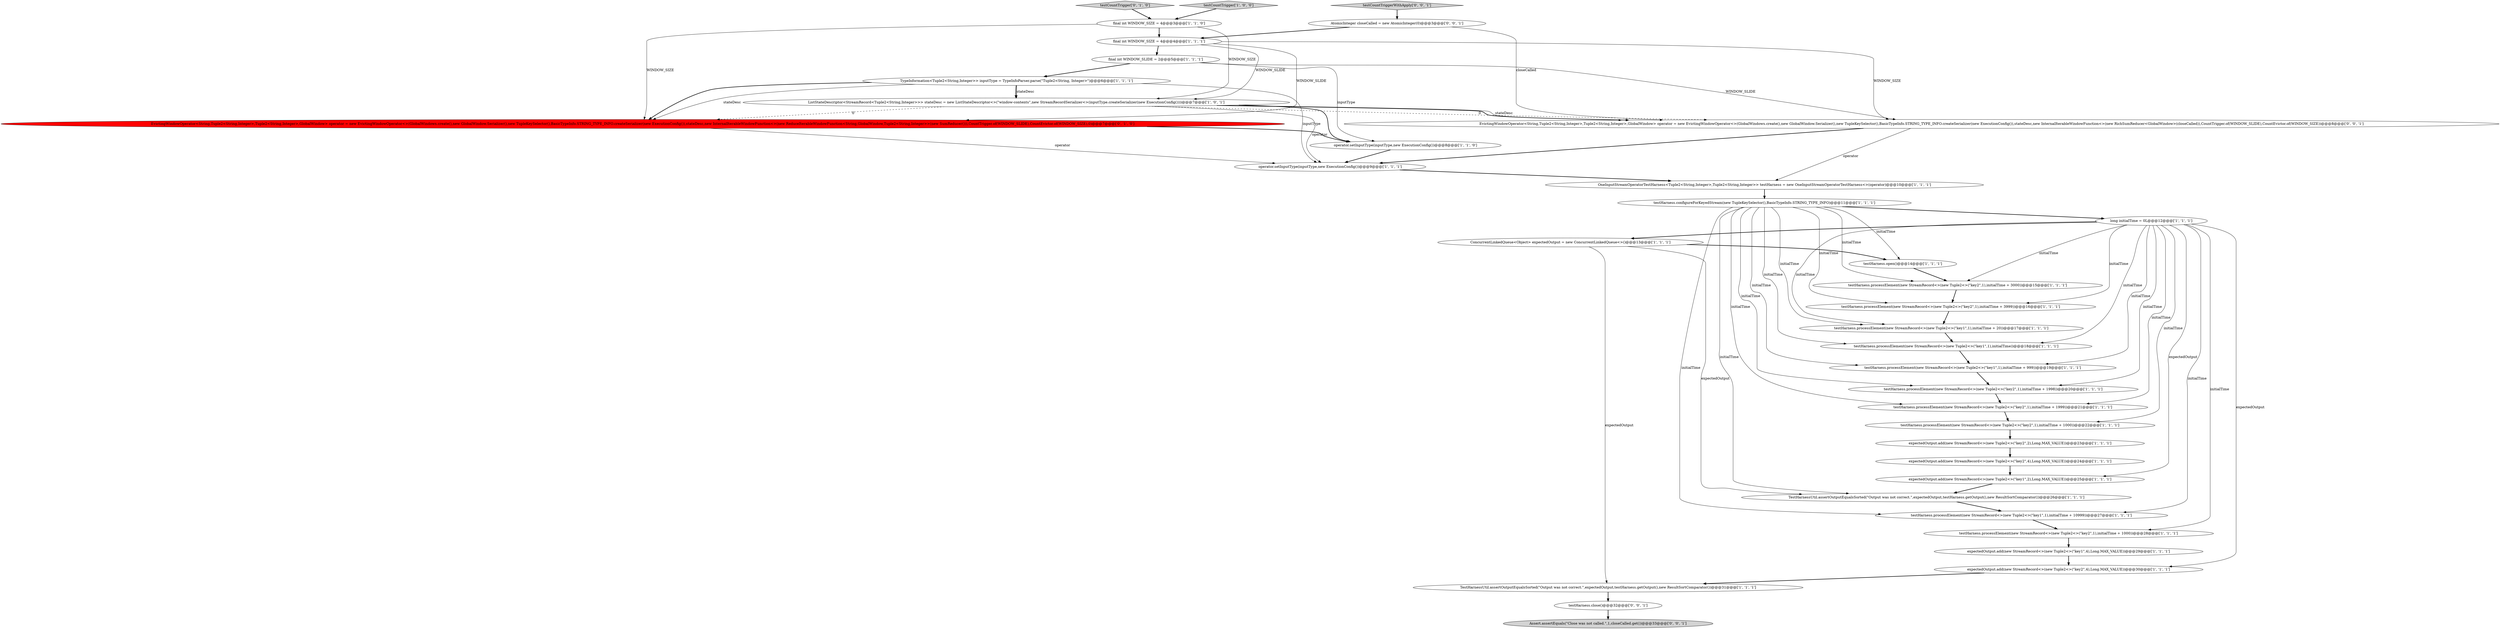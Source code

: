 digraph {
1 [style = filled, label = "ConcurrentLinkedQueue<Object> expectedOutput = new ConcurrentLinkedQueue<>()@@@13@@@['1', '1', '1']", fillcolor = white, shape = ellipse image = "AAA0AAABBB1BBB"];
5 [style = filled, label = "testHarness.processElement(new StreamRecord<>(new Tuple2<>(\"key1\",1),initialTime + 10999))@@@27@@@['1', '1', '1']", fillcolor = white, shape = ellipse image = "AAA0AAABBB1BBB"];
2 [style = filled, label = "testHarness.processElement(new StreamRecord<>(new Tuple2<>(\"key2\",1),initialTime + 1000))@@@22@@@['1', '1', '1']", fillcolor = white, shape = ellipse image = "AAA0AAABBB1BBB"];
28 [style = filled, label = "testHarness.processElement(new StreamRecord<>(new Tuple2<>(\"key2\",1),initialTime + 1000))@@@28@@@['1', '1', '1']", fillcolor = white, shape = ellipse image = "AAA0AAABBB1BBB"];
30 [style = filled, label = "testCountTrigger['0', '1', '0']", fillcolor = lightgray, shape = diamond image = "AAA0AAABBB2BBB"];
33 [style = filled, label = "Assert.assertEquals(\"Close was not called.\",1,closeCalled.get())@@@33@@@['0', '0', '1']", fillcolor = lightgray, shape = ellipse image = "AAA0AAABBB3BBB"];
6 [style = filled, label = "testHarness.configureForKeyedStream(new TupleKeySelector(),BasicTypeInfo.STRING_TYPE_INFO)@@@11@@@['1', '1', '1']", fillcolor = white, shape = ellipse image = "AAA0AAABBB1BBB"];
14 [style = filled, label = "expectedOutput.add(new StreamRecord<>(new Tuple2<>(\"key2\",4),Long.MAX_VALUE))@@@30@@@['1', '1', '1']", fillcolor = white, shape = ellipse image = "AAA0AAABBB1BBB"];
26 [style = filled, label = "operator.setInputType(inputType,new ExecutionConfig())@@@9@@@['1', '1', '1']", fillcolor = white, shape = ellipse image = "AAA0AAABBB1BBB"];
23 [style = filled, label = "testHarness.open()@@@14@@@['1', '1', '1']", fillcolor = white, shape = ellipse image = "AAA0AAABBB1BBB"];
31 [style = filled, label = "EvictingWindowOperator<String,Tuple2<String,Integer>,Tuple2<String,Integer>,GlobalWindow> operator = new EvictingWindowOperator<>(GlobalWindows.create(),new GlobalWindow.Serializer(),new TupleKeySelector(),BasicTypeInfo.STRING_TYPE_INFO.createSerializer(new ExecutionConfig()),stateDesc,new InternalIterableWindowFunction<>(new ReduceIterableWindowFunction<String,GlobalWindow,Tuple2<String,Integer>>(new SumReducer())),CountTrigger.of(WINDOW_SLIDE),CountEvictor.of(WINDOW_SIZE),0)@@@7@@@['0', '1', '0']", fillcolor = red, shape = ellipse image = "AAA1AAABBB2BBB"];
12 [style = filled, label = "final int WINDOW_SIZE = 4@@@3@@@['1', '1', '0']", fillcolor = white, shape = ellipse image = "AAA0AAABBB1BBB"];
22 [style = filled, label = "testHarness.processElement(new StreamRecord<>(new Tuple2<>(\"key2\",1),initialTime + 3000))@@@15@@@['1', '1', '1']", fillcolor = white, shape = ellipse image = "AAA0AAABBB1BBB"];
27 [style = filled, label = "testHarness.processElement(new StreamRecord<>(new Tuple2<>(\"key2\",1),initialTime + 1998))@@@20@@@['1', '1', '1']", fillcolor = white, shape = ellipse image = "AAA0AAABBB1BBB"];
18 [style = filled, label = "expectedOutput.add(new StreamRecord<>(new Tuple2<>(\"key2\",2),Long.MAX_VALUE))@@@23@@@['1', '1', '1']", fillcolor = white, shape = ellipse image = "AAA0AAABBB1BBB"];
3 [style = filled, label = "expectedOutput.add(new StreamRecord<>(new Tuple2<>(\"key2\",4),Long.MAX_VALUE))@@@24@@@['1', '1', '1']", fillcolor = white, shape = ellipse image = "AAA0AAABBB1BBB"];
9 [style = filled, label = "TestHarnessUtil.assertOutputEqualsSorted(\"Output was not correct.\",expectedOutput,testHarness.getOutput(),new ResultSortComparator())@@@26@@@['1', '1', '1']", fillcolor = white, shape = ellipse image = "AAA0AAABBB1BBB"];
15 [style = filled, label = "TypeInformation<Tuple2<String,Integer>> inputType = TypeInfoParser.parse(\"Tuple2<String, Integer>\")@@@6@@@['1', '1', '1']", fillcolor = white, shape = ellipse image = "AAA0AAABBB1BBB"];
11 [style = filled, label = "ListStateDescriptor<StreamRecord<Tuple2<String,Integer>>> stateDesc = new ListStateDescriptor<>(\"window-contents\",new StreamRecordSerializer<>(inputType.createSerializer(new ExecutionConfig())))@@@7@@@['1', '0', '1']", fillcolor = white, shape = ellipse image = "AAA0AAABBB1BBB"];
35 [style = filled, label = "AtomicInteger closeCalled = new AtomicInteger(0)@@@3@@@['0', '0', '1']", fillcolor = white, shape = ellipse image = "AAA0AAABBB3BBB"];
8 [style = filled, label = "testHarness.processElement(new StreamRecord<>(new Tuple2<>(\"key1\",1),initialTime + 20))@@@17@@@['1', '1', '1']", fillcolor = white, shape = ellipse image = "AAA0AAABBB1BBB"];
7 [style = filled, label = "operator.setInputType(inputType,new ExecutionConfig())@@@8@@@['1', '1', '0']", fillcolor = white, shape = ellipse image = "AAA0AAABBB1BBB"];
17 [style = filled, label = "testCountTrigger['1', '0', '0']", fillcolor = lightgray, shape = diamond image = "AAA0AAABBB1BBB"];
10 [style = filled, label = "testHarness.processElement(new StreamRecord<>(new Tuple2<>(\"key1\",1),initialTime + 999))@@@19@@@['1', '1', '1']", fillcolor = white, shape = ellipse image = "AAA0AAABBB1BBB"];
24 [style = filled, label = "testHarness.processElement(new StreamRecord<>(new Tuple2<>(\"key2\",1),initialTime + 1999))@@@21@@@['1', '1', '1']", fillcolor = white, shape = ellipse image = "AAA0AAABBB1BBB"];
34 [style = filled, label = "testCountTriggerWithApply['0', '0', '1']", fillcolor = lightgray, shape = diamond image = "AAA0AAABBB3BBB"];
4 [style = filled, label = "testHarness.processElement(new StreamRecord<>(new Tuple2<>(\"key1\",1),initialTime))@@@18@@@['1', '1', '1']", fillcolor = white, shape = ellipse image = "AAA0AAABBB1BBB"];
13 [style = filled, label = "expectedOutput.add(new StreamRecord<>(new Tuple2<>(\"key1\",2),Long.MAX_VALUE))@@@25@@@['1', '1', '1']", fillcolor = white, shape = ellipse image = "AAA0AAABBB1BBB"];
20 [style = filled, label = "expectedOutput.add(new StreamRecord<>(new Tuple2<>(\"key1\",4),Long.MAX_VALUE))@@@29@@@['1', '1', '1']", fillcolor = white, shape = ellipse image = "AAA0AAABBB1BBB"];
19 [style = filled, label = "long initialTime = 0L@@@12@@@['1', '1', '1']", fillcolor = white, shape = ellipse image = "AAA0AAABBB1BBB"];
21 [style = filled, label = "final int WINDOW_SLIDE = 2@@@5@@@['1', '1', '1']", fillcolor = white, shape = ellipse image = "AAA0AAABBB1BBB"];
0 [style = filled, label = "testHarness.processElement(new StreamRecord<>(new Tuple2<>(\"key2\",1),initialTime + 3999))@@@16@@@['1', '1', '1']", fillcolor = white, shape = ellipse image = "AAA0AAABBB1BBB"];
32 [style = filled, label = "EvictingWindowOperator<String,Tuple2<String,Integer>,Tuple2<String,Integer>,GlobalWindow> operator = new EvictingWindowOperator<>(GlobalWindows.create(),new GlobalWindow.Serializer(),new TupleKeySelector(),BasicTypeInfo.STRING_TYPE_INFO.createSerializer(new ExecutionConfig()),stateDesc,new InternalIterableWindowFunction<>(new RichSumReducer<GlobalWindow>(closeCalled)),CountTrigger.of(WINDOW_SLIDE),CountEvictor.of(WINDOW_SIZE))@@@8@@@['0', '0', '1']", fillcolor = white, shape = ellipse image = "AAA0AAABBB3BBB"];
16 [style = filled, label = "TestHarnessUtil.assertOutputEqualsSorted(\"Output was not correct.\",expectedOutput,testHarness.getOutput(),new ResultSortComparator())@@@31@@@['1', '1', '1']", fillcolor = white, shape = ellipse image = "AAA0AAABBB1BBB"];
36 [style = filled, label = "testHarness.close()@@@32@@@['0', '0', '1']", fillcolor = white, shape = ellipse image = "AAA0AAABBB3BBB"];
29 [style = filled, label = "OneInputStreamOperatorTestHarness<Tuple2<String,Integer>,Tuple2<String,Integer>> testHarness = new OneInputStreamOperatorTestHarness<>(operator)@@@10@@@['1', '1', '1']", fillcolor = white, shape = ellipse image = "AAA0AAABBB1BBB"];
25 [style = filled, label = "final int WINDOW_SIZE = 4@@@4@@@['1', '1', '1']", fillcolor = white, shape = ellipse image = "AAA0AAABBB1BBB"];
6->4 [style = solid, label="initialTime"];
14->16 [style = bold, label=""];
4->10 [style = bold, label=""];
11->32 [style = dashed, label="0"];
18->3 [style = bold, label=""];
16->36 [style = bold, label=""];
21->7 [style = solid, label="inputType"];
25->11 [style = solid, label="WINDOW_SLIDE"];
6->0 [style = solid, label="initialTime"];
19->14 [style = solid, label="expectedOutput"];
31->26 [style = solid, label="operator"];
24->2 [style = bold, label=""];
28->20 [style = bold, label=""];
10->27 [style = bold, label=""];
26->29 [style = bold, label=""];
21->15 [style = bold, label=""];
21->32 [style = solid, label="WINDOW_SLIDE"];
19->8 [style = solid, label="initialTime"];
6->9 [style = solid, label="initialTime"];
2->18 [style = bold, label=""];
20->14 [style = bold, label=""];
11->32 [style = bold, label=""];
19->4 [style = solid, label="initialTime"];
6->19 [style = bold, label=""];
19->10 [style = solid, label="initialTime"];
6->27 [style = solid, label="initialTime"];
5->28 [style = bold, label=""];
36->33 [style = bold, label=""];
11->26 [style = solid, label="operator"];
25->31 [style = solid, label="WINDOW_SLIDE"];
32->26 [style = bold, label=""];
31->7 [style = bold, label=""];
6->24 [style = solid, label="initialTime"];
15->26 [style = solid, label="inputType"];
1->23 [style = bold, label=""];
6->22 [style = solid, label="initialTime"];
7->26 [style = bold, label=""];
35->25 [style = bold, label=""];
29->6 [style = bold, label=""];
19->1 [style = bold, label=""];
6->23 [style = solid, label="initialTime"];
17->12 [style = bold, label=""];
30->12 [style = bold, label=""];
23->22 [style = bold, label=""];
22->0 [style = bold, label=""];
15->11 [style = bold, label=""];
12->31 [style = solid, label="WINDOW_SIZE"];
19->22 [style = solid, label="initialTime"];
15->31 [style = bold, label=""];
15->11 [style = solid, label="stateDesc"];
25->32 [style = solid, label="WINDOW_SIZE"];
15->31 [style = solid, label="stateDesc"];
12->25 [style = bold, label=""];
19->5 [style = solid, label="initialTime"];
19->28 [style = solid, label="initialTime"];
11->31 [style = dashed, label="0"];
32->29 [style = solid, label="operator"];
19->0 [style = solid, label="initialTime"];
0->8 [style = bold, label=""];
1->16 [style = solid, label="expectedOutput"];
3->13 [style = bold, label=""];
9->5 [style = bold, label=""];
11->32 [style = solid, label="stateDesc"];
19->27 [style = solid, label="initialTime"];
19->13 [style = solid, label="expectedOutput"];
27->24 [style = bold, label=""];
6->10 [style = solid, label="initialTime"];
13->9 [style = bold, label=""];
34->35 [style = bold, label=""];
8->4 [style = bold, label=""];
6->5 [style = solid, label="initialTime"];
35->32 [style = solid, label="closeCalled"];
19->2 [style = solid, label="initialTime"];
1->9 [style = solid, label="expectedOutput"];
11->7 [style = bold, label=""];
25->21 [style = bold, label=""];
19->24 [style = solid, label="initialTime"];
12->11 [style = solid, label="WINDOW_SIZE"];
6->8 [style = solid, label="initialTime"];
}
